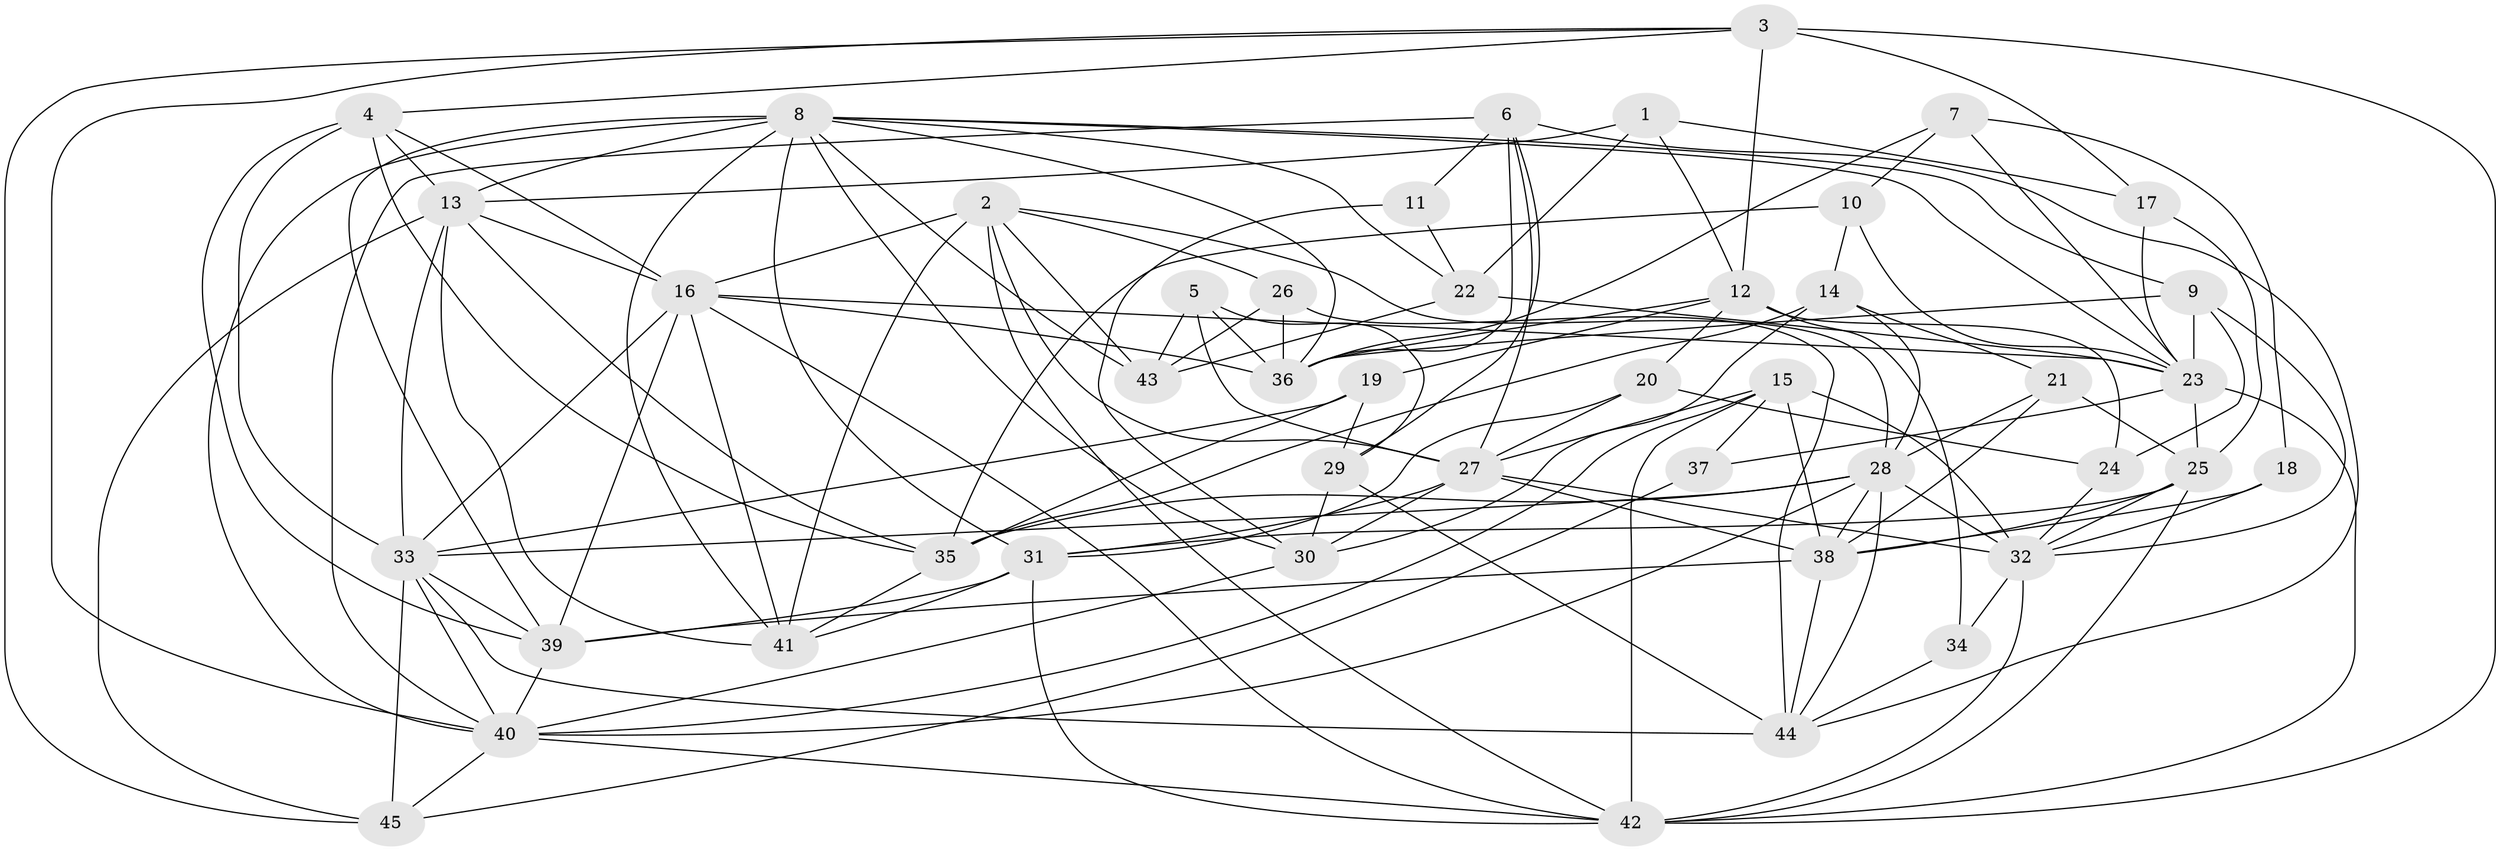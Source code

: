// original degree distribution, {5: 0.22321428571428573, 3: 0.24107142857142858, 4: 0.29464285714285715, 2: 0.125, 6: 0.08035714285714286, 7: 0.03571428571428571}
// Generated by graph-tools (version 1.1) at 2025/37/03/04/25 23:37:05]
// undirected, 45 vertices, 138 edges
graph export_dot {
  node [color=gray90,style=filled];
  1;
  2;
  3;
  4;
  5;
  6;
  7;
  8;
  9;
  10;
  11;
  12;
  13;
  14;
  15;
  16;
  17;
  18;
  19;
  20;
  21;
  22;
  23;
  24;
  25;
  26;
  27;
  28;
  29;
  30;
  31;
  32;
  33;
  34;
  35;
  36;
  37;
  38;
  39;
  40;
  41;
  42;
  43;
  44;
  45;
  1 -- 12 [weight=1.0];
  1 -- 13 [weight=1.0];
  1 -- 17 [weight=1.0];
  1 -- 22 [weight=1.0];
  2 -- 16 [weight=1.0];
  2 -- 26 [weight=1.0];
  2 -- 27 [weight=1.0];
  2 -- 28 [weight=1.0];
  2 -- 41 [weight=1.0];
  2 -- 42 [weight=1.0];
  2 -- 43 [weight=1.0];
  3 -- 4 [weight=1.0];
  3 -- 12 [weight=3.0];
  3 -- 17 [weight=1.0];
  3 -- 40 [weight=1.0];
  3 -- 42 [weight=1.0];
  3 -- 45 [weight=1.0];
  4 -- 13 [weight=1.0];
  4 -- 16 [weight=1.0];
  4 -- 33 [weight=1.0];
  4 -- 35 [weight=1.0];
  4 -- 39 [weight=1.0];
  5 -- 27 [weight=1.0];
  5 -- 29 [weight=1.0];
  5 -- 36 [weight=1.0];
  5 -- 43 [weight=1.0];
  6 -- 11 [weight=1.0];
  6 -- 27 [weight=1.0];
  6 -- 29 [weight=1.0];
  6 -- 36 [weight=1.0];
  6 -- 40 [weight=1.0];
  6 -- 44 [weight=1.0];
  7 -- 10 [weight=1.0];
  7 -- 18 [weight=1.0];
  7 -- 23 [weight=1.0];
  7 -- 36 [weight=1.0];
  8 -- 9 [weight=1.0];
  8 -- 13 [weight=1.0];
  8 -- 22 [weight=1.0];
  8 -- 23 [weight=1.0];
  8 -- 30 [weight=1.0];
  8 -- 31 [weight=1.0];
  8 -- 36 [weight=1.0];
  8 -- 39 [weight=1.0];
  8 -- 40 [weight=1.0];
  8 -- 41 [weight=1.0];
  8 -- 43 [weight=1.0];
  9 -- 23 [weight=1.0];
  9 -- 24 [weight=1.0];
  9 -- 32 [weight=1.0];
  9 -- 36 [weight=1.0];
  10 -- 14 [weight=1.0];
  10 -- 23 [weight=1.0];
  10 -- 35 [weight=1.0];
  11 -- 22 [weight=1.0];
  11 -- 30 [weight=1.0];
  12 -- 19 [weight=1.0];
  12 -- 20 [weight=2.0];
  12 -- 24 [weight=1.0];
  12 -- 34 [weight=2.0];
  12 -- 36 [weight=1.0];
  13 -- 16 [weight=1.0];
  13 -- 33 [weight=1.0];
  13 -- 35 [weight=1.0];
  13 -- 41 [weight=1.0];
  13 -- 45 [weight=1.0];
  14 -- 21 [weight=1.0];
  14 -- 28 [weight=1.0];
  14 -- 30 [weight=1.0];
  14 -- 35 [weight=1.0];
  15 -- 27 [weight=1.0];
  15 -- 32 [weight=1.0];
  15 -- 37 [weight=1.0];
  15 -- 38 [weight=1.0];
  15 -- 40 [weight=1.0];
  15 -- 42 [weight=1.0];
  16 -- 23 [weight=1.0];
  16 -- 33 [weight=1.0];
  16 -- 36 [weight=1.0];
  16 -- 39 [weight=1.0];
  16 -- 41 [weight=1.0];
  16 -- 42 [weight=1.0];
  17 -- 23 [weight=1.0];
  17 -- 25 [weight=1.0];
  18 -- 32 [weight=1.0];
  18 -- 38 [weight=1.0];
  19 -- 29 [weight=1.0];
  19 -- 33 [weight=1.0];
  19 -- 35 [weight=1.0];
  20 -- 24 [weight=1.0];
  20 -- 27 [weight=1.0];
  20 -- 31 [weight=1.0];
  21 -- 25 [weight=1.0];
  21 -- 28 [weight=1.0];
  21 -- 38 [weight=2.0];
  22 -- 23 [weight=1.0];
  22 -- 43 [weight=1.0];
  23 -- 25 [weight=1.0];
  23 -- 37 [weight=2.0];
  23 -- 42 [weight=1.0];
  24 -- 32 [weight=2.0];
  25 -- 31 [weight=1.0];
  25 -- 32 [weight=2.0];
  25 -- 38 [weight=1.0];
  25 -- 42 [weight=1.0];
  26 -- 36 [weight=1.0];
  26 -- 43 [weight=1.0];
  26 -- 44 [weight=1.0];
  27 -- 30 [weight=1.0];
  27 -- 31 [weight=1.0];
  27 -- 32 [weight=3.0];
  27 -- 38 [weight=2.0];
  28 -- 32 [weight=1.0];
  28 -- 33 [weight=2.0];
  28 -- 35 [weight=1.0];
  28 -- 38 [weight=1.0];
  28 -- 40 [weight=1.0];
  28 -- 44 [weight=1.0];
  29 -- 30 [weight=1.0];
  29 -- 44 [weight=1.0];
  30 -- 40 [weight=1.0];
  31 -- 39 [weight=1.0];
  31 -- 41 [weight=1.0];
  31 -- 42 [weight=1.0];
  32 -- 34 [weight=2.0];
  32 -- 42 [weight=1.0];
  33 -- 39 [weight=1.0];
  33 -- 40 [weight=1.0];
  33 -- 44 [weight=2.0];
  33 -- 45 [weight=1.0];
  34 -- 44 [weight=1.0];
  35 -- 41 [weight=1.0];
  37 -- 45 [weight=1.0];
  38 -- 39 [weight=1.0];
  38 -- 44 [weight=1.0];
  39 -- 40 [weight=1.0];
  40 -- 42 [weight=1.0];
  40 -- 45 [weight=1.0];
}
